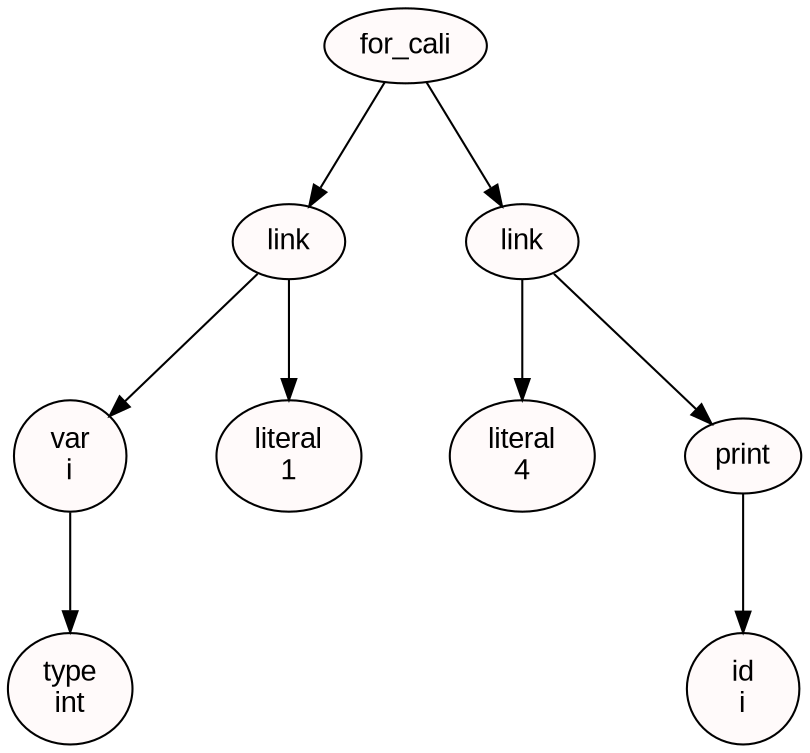 digraph AST {
  rankdir=TB;
  nodesep=0.6;
  ranksep=0.8;
  node [shape=ellipse, style=filled, fillcolor=snow, fontcolor=black, color=black, fontname="Arial"];
  edge [color=black];
  node0 [label="for_cali", shape=ellipse, style=filled, fillcolor=snow, color=black, fontcolor=black, fontname="Arial"];
  node1 [label="link", shape=ellipse, style=filled, fillcolor=snow, color=black, fontcolor=black, fontname="Arial"];
  node2 [label="var\ni", shape=ellipse, style=filled, fillcolor=snow, color=black, fontcolor=black, fontname="Arial"];
  node3 [label="type\nint", shape=ellipse, style=filled, fillcolor=snow, color=black, fontcolor=black, fontname="Arial"];
  node2 -> node3;
  node1 -> node2;
  node4 [label="literal\n1", shape=ellipse, style=filled, fillcolor=snow, color=black, fontcolor=black, fontname="Arial"];
  node1 -> node4;
  node0 -> node1;
  node5 [label="link", shape=ellipse, style=filled, fillcolor=snow, color=black, fontcolor=black, fontname="Arial"];
  node6 [label="literal\n4", shape=ellipse, style=filled, fillcolor=snow, color=black, fontcolor=black, fontname="Arial"];
  node5 -> node6;
  node7 [label="print", shape=ellipse, style=filled, fillcolor=snow, color=black, fontcolor=black, fontname="Arial"];
  node8 [label="id\ni", shape=ellipse, style=filled, fillcolor=snow, color=black, fontcolor=black, fontname="Arial"];
  node7 -> node8;
  node5 -> node7;
  node0 -> node5;
}
